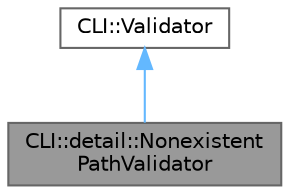 digraph "CLI::detail::NonexistentPathValidator"
{
 // LATEX_PDF_SIZE
  bgcolor="transparent";
  edge [fontname=Helvetica,fontsize=10,labelfontname=Helvetica,labelfontsize=10];
  node [fontname=Helvetica,fontsize=10,shape=box,height=0.2,width=0.4];
  Node1 [id="Node000001",label="CLI::detail::Nonexistent\lPathValidator",height=0.2,width=0.4,color="gray40", fillcolor="grey60", style="filled", fontcolor="black",tooltip="Check for an non-existing path"];
  Node2 -> Node1 [id="edge1_Node000001_Node000002",dir="back",color="steelblue1",style="solid",tooltip=" "];
  Node2 [id="Node000002",label="CLI::Validator",height=0.2,width=0.4,color="gray40", fillcolor="white", style="filled",URL="$class_c_l_i_1_1_validator.html",tooltip="Some validators that are provided"];
}

